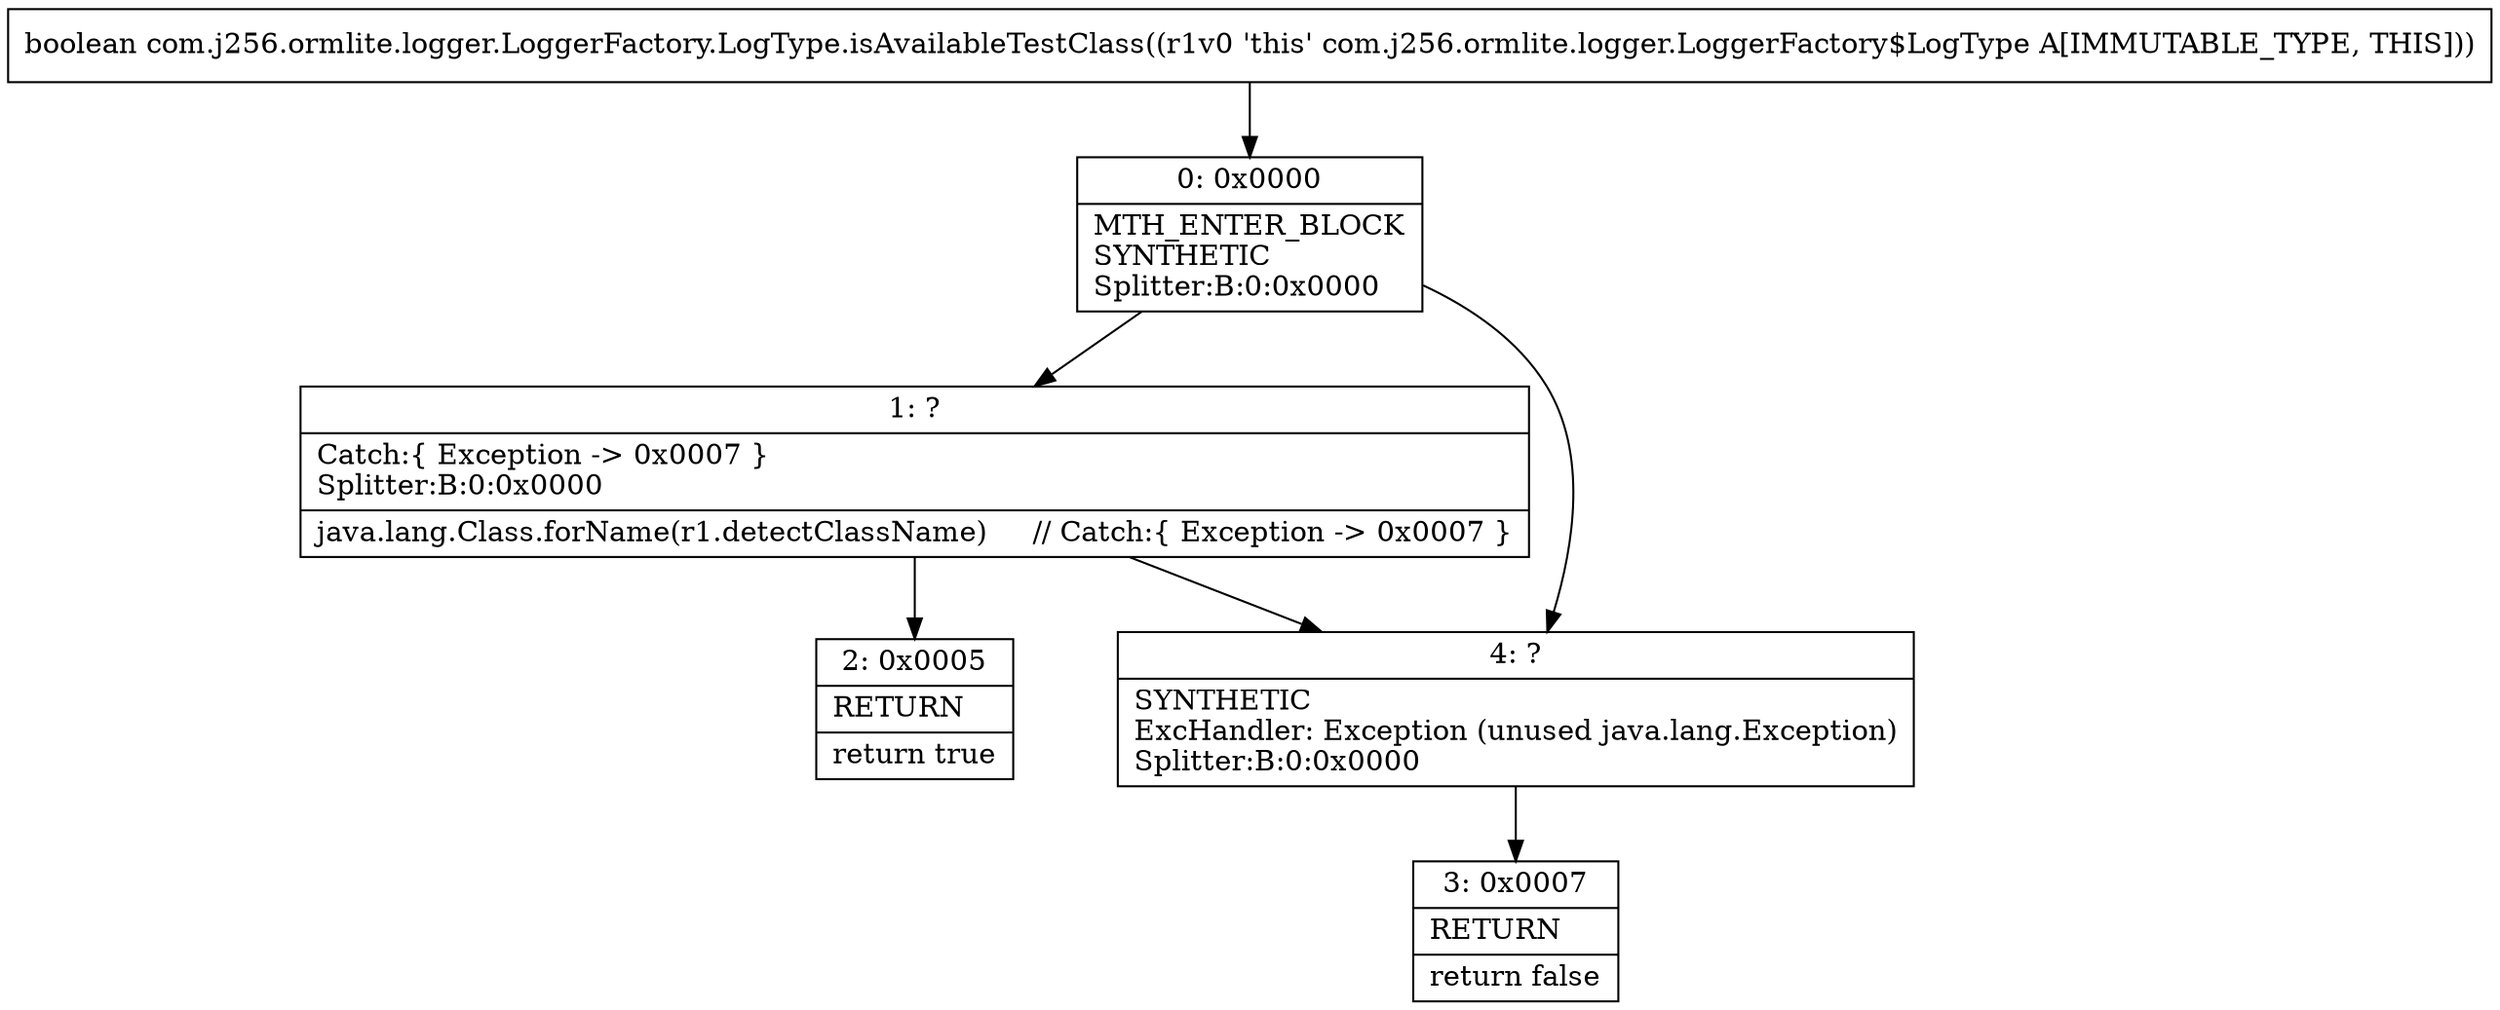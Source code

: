 digraph "CFG forcom.j256.ormlite.logger.LoggerFactory.LogType.isAvailableTestClass()Z" {
Node_0 [shape=record,label="{0\:\ 0x0000|MTH_ENTER_BLOCK\lSYNTHETIC\lSplitter:B:0:0x0000\l}"];
Node_1 [shape=record,label="{1\:\ ?|Catch:\{ Exception \-\> 0x0007 \}\lSplitter:B:0:0x0000\l|java.lang.Class.forName(r1.detectClassName)     \/\/ Catch:\{ Exception \-\> 0x0007 \}\l}"];
Node_2 [shape=record,label="{2\:\ 0x0005|RETURN\l|return true\l}"];
Node_3 [shape=record,label="{3\:\ 0x0007|RETURN\l|return false\l}"];
Node_4 [shape=record,label="{4\:\ ?|SYNTHETIC\lExcHandler: Exception (unused java.lang.Exception)\lSplitter:B:0:0x0000\l}"];
MethodNode[shape=record,label="{boolean com.j256.ormlite.logger.LoggerFactory.LogType.isAvailableTestClass((r1v0 'this' com.j256.ormlite.logger.LoggerFactory$LogType A[IMMUTABLE_TYPE, THIS])) }"];
MethodNode -> Node_0;
Node_0 -> Node_1;
Node_0 -> Node_4;
Node_1 -> Node_2;
Node_1 -> Node_4;
Node_4 -> Node_3;
}

